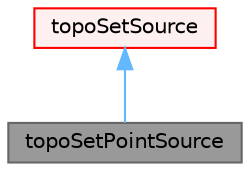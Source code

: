 digraph "topoSetPointSource"
{
 // LATEX_PDF_SIZE
  bgcolor="transparent";
  edge [fontname=Helvetica,fontsize=10,labelfontname=Helvetica,labelfontsize=10];
  node [fontname=Helvetica,fontsize=10,shape=box,height=0.2,width=0.4];
  Node1 [id="Node000001",label="topoSetPointSource",height=0.2,width=0.4,color="gray40", fillcolor="grey60", style="filled", fontcolor="black",tooltip="The topoSetPointSource is a intermediate class for handling topoSet sources for selecting points."];
  Node2 -> Node1 [id="edge1_Node000001_Node000002",dir="back",color="steelblue1",style="solid",tooltip=" "];
  Node2 [id="Node000002",label="topoSetSource",height=0.2,width=0.4,color="red", fillcolor="#FFF0F0", style="filled",URL="$classFoam_1_1topoSetSource.html",tooltip="Base class of a source for a topoSet."];
}
